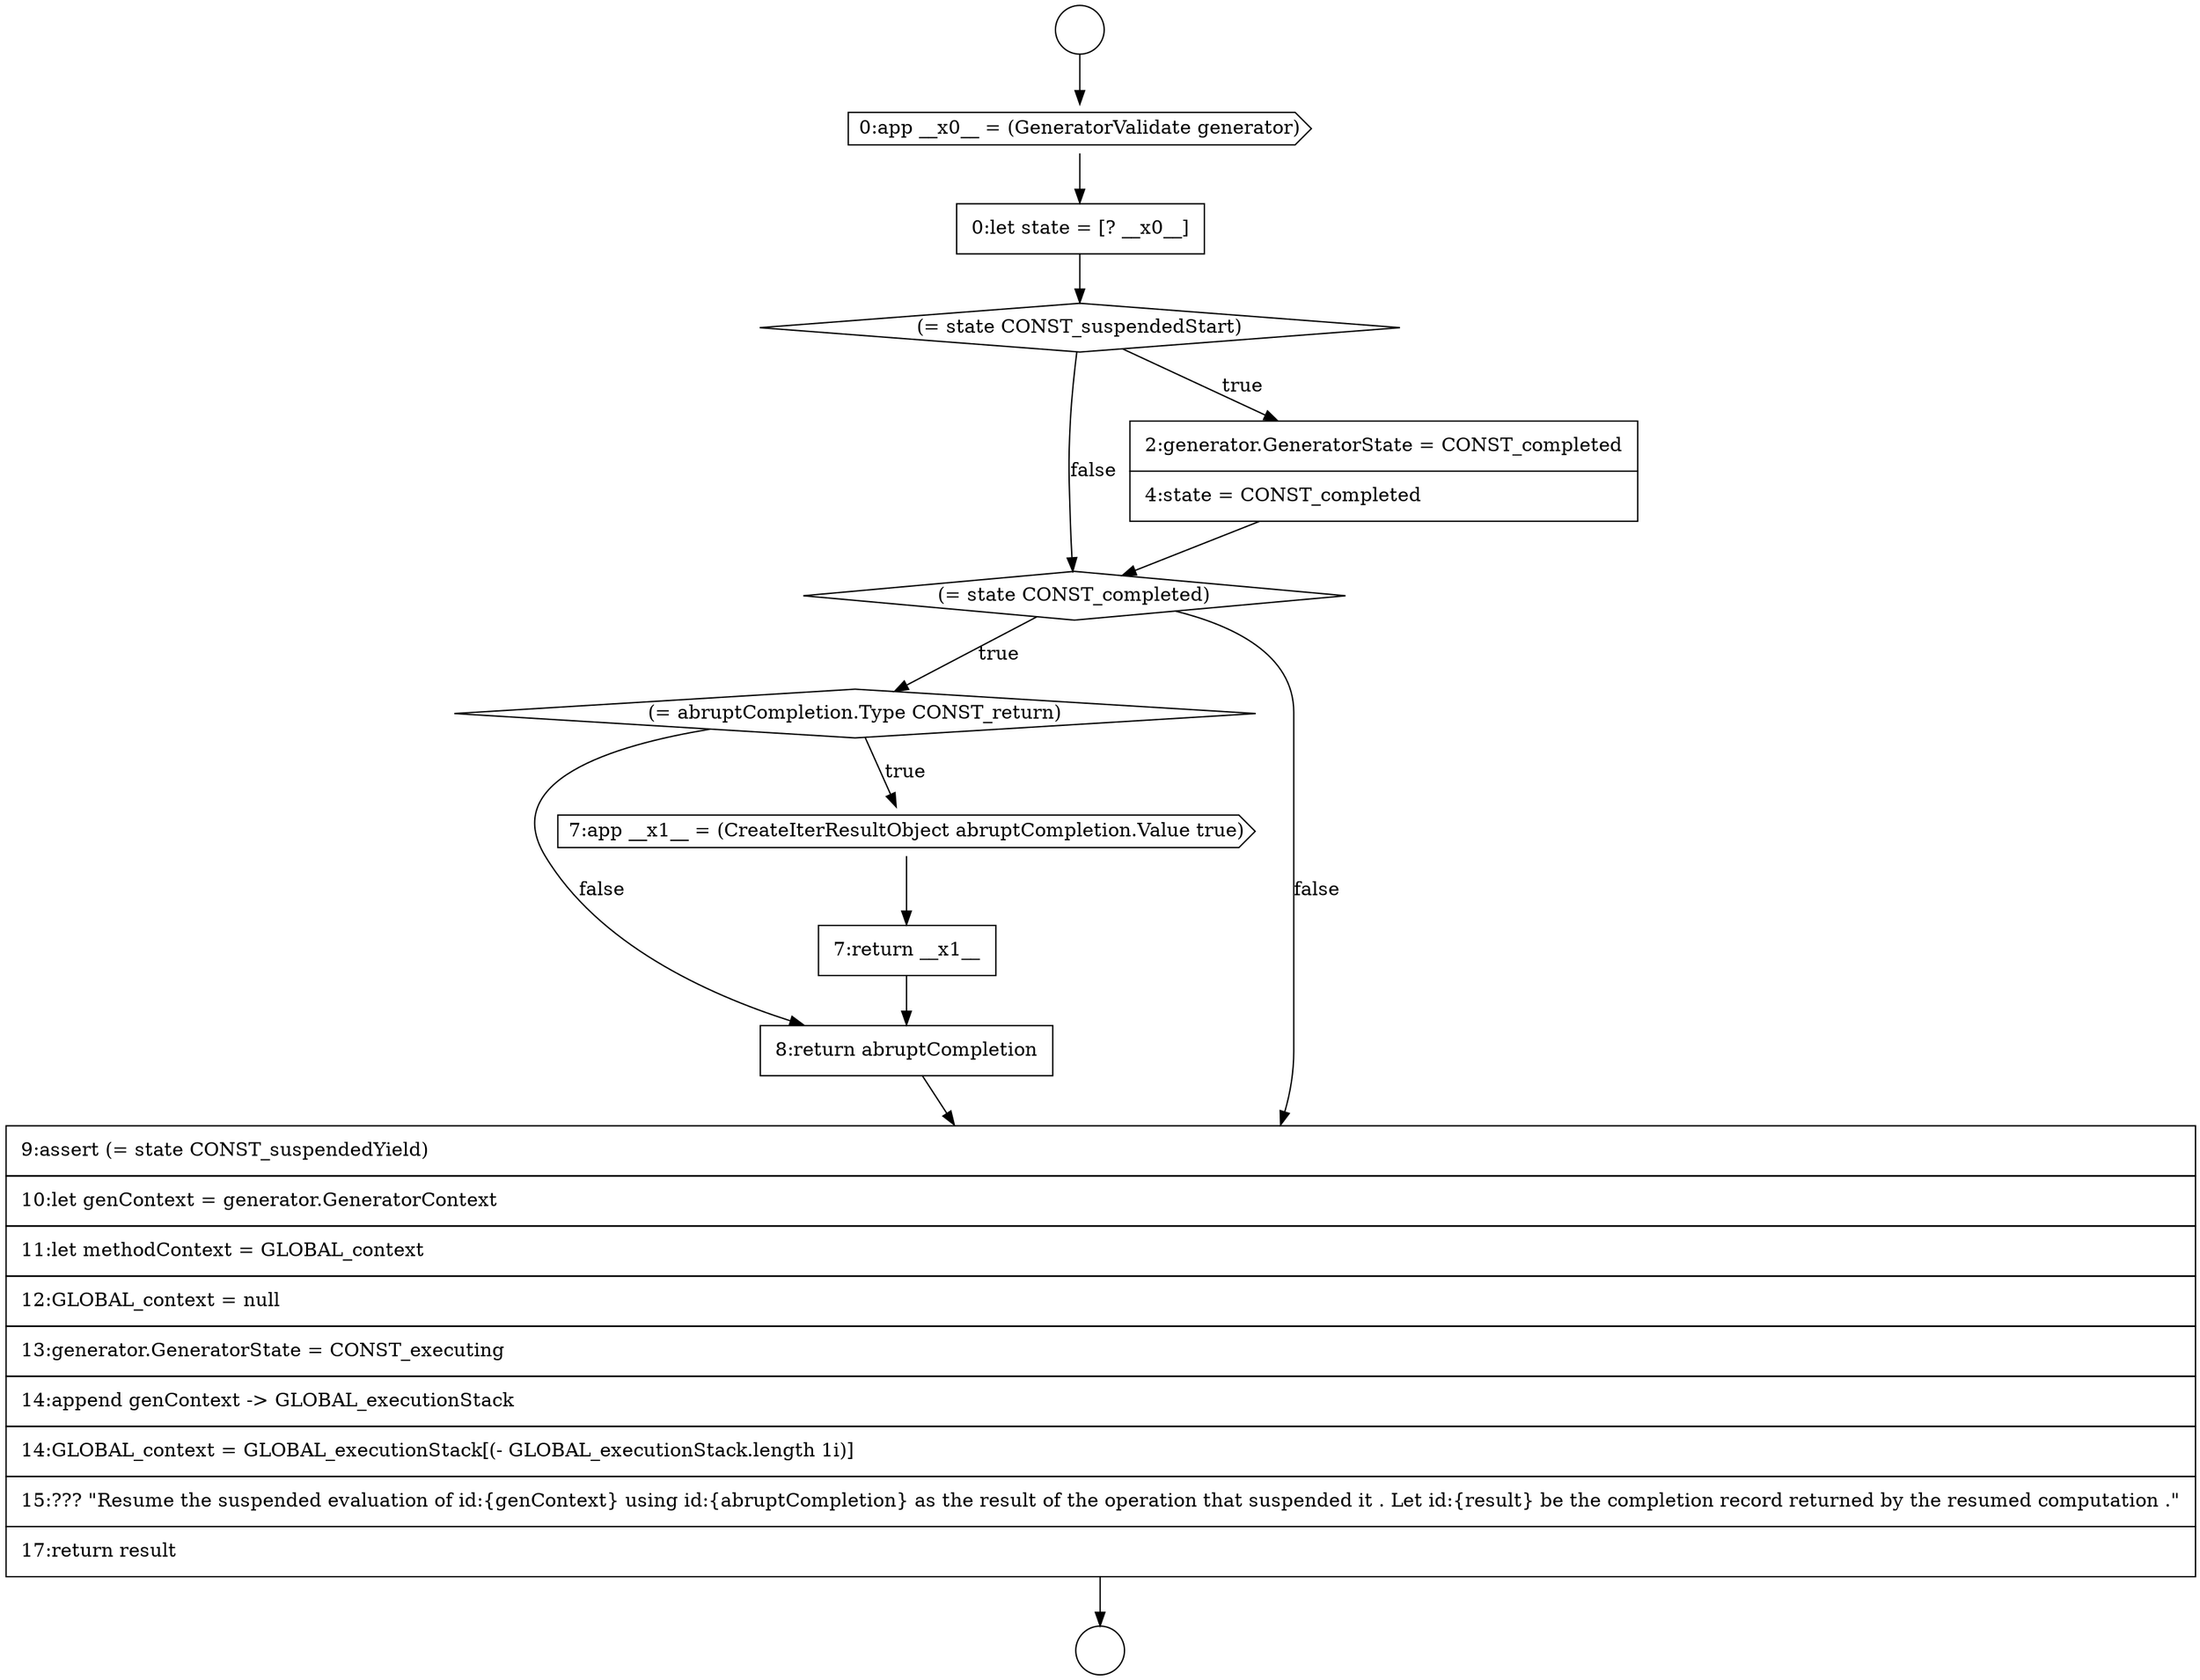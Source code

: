 digraph {
  node17903 [shape=cds, label=<<font color="black">0:app __x0__ = (GeneratorValidate generator)</font>> color="black" fillcolor="white" style=filled]
  node17907 [shape=diamond, label=<<font color="black">(= state CONST_completed)</font>> color="black" fillcolor="white" style=filled]
  node17911 [shape=none, margin=0, label=<<font color="black">
    <table border="0" cellborder="1" cellspacing="0" cellpadding="10">
      <tr><td align="left">8:return abruptCompletion</td></tr>
    </table>
  </font>> color="black" fillcolor="white" style=filled]
  node17902 [shape=circle label=" " color="black" fillcolor="white" style=filled]
  node17908 [shape=diamond, label=<<font color="black">(= abruptCompletion.Type CONST_return)</font>> color="black" fillcolor="white" style=filled]
  node17912 [shape=none, margin=0, label=<<font color="black">
    <table border="0" cellborder="1" cellspacing="0" cellpadding="10">
      <tr><td align="left">9:assert (= state CONST_suspendedYield)</td></tr>
      <tr><td align="left">10:let genContext = generator.GeneratorContext</td></tr>
      <tr><td align="left">11:let methodContext = GLOBAL_context</td></tr>
      <tr><td align="left">12:GLOBAL_context = null</td></tr>
      <tr><td align="left">13:generator.GeneratorState = CONST_executing</td></tr>
      <tr><td align="left">14:append genContext -&gt; GLOBAL_executionStack</td></tr>
      <tr><td align="left">14:GLOBAL_context = GLOBAL_executionStack[(- GLOBAL_executionStack.length 1i)]</td></tr>
      <tr><td align="left">15:??? &quot;Resume the suspended evaluation of id:{genContext} using id:{abruptCompletion} as the result of the operation that suspended it . Let id:{result} be the completion record returned by the resumed computation .&quot;</td></tr>
      <tr><td align="left">17:return result</td></tr>
    </table>
  </font>> color="black" fillcolor="white" style=filled]
  node17905 [shape=diamond, label=<<font color="black">(= state CONST_suspendedStart)</font>> color="black" fillcolor="white" style=filled]
  node17901 [shape=circle label=" " color="black" fillcolor="white" style=filled]
  node17904 [shape=none, margin=0, label=<<font color="black">
    <table border="0" cellborder="1" cellspacing="0" cellpadding="10">
      <tr><td align="left">0:let state = [? __x0__]</td></tr>
    </table>
  </font>> color="black" fillcolor="white" style=filled]
  node17910 [shape=none, margin=0, label=<<font color="black">
    <table border="0" cellborder="1" cellspacing="0" cellpadding="10">
      <tr><td align="left">7:return __x1__</td></tr>
    </table>
  </font>> color="black" fillcolor="white" style=filled]
  node17909 [shape=cds, label=<<font color="black">7:app __x1__ = (CreateIterResultObject abruptCompletion.Value true)</font>> color="black" fillcolor="white" style=filled]
  node17906 [shape=none, margin=0, label=<<font color="black">
    <table border="0" cellborder="1" cellspacing="0" cellpadding="10">
      <tr><td align="left">2:generator.GeneratorState = CONST_completed</td></tr>
      <tr><td align="left">4:state = CONST_completed</td></tr>
    </table>
  </font>> color="black" fillcolor="white" style=filled]
  node17908 -> node17909 [label=<<font color="black">true</font>> color="black"]
  node17908 -> node17911 [label=<<font color="black">false</font>> color="black"]
  node17901 -> node17903 [ color="black"]
  node17909 -> node17910 [ color="black"]
  node17905 -> node17906 [label=<<font color="black">true</font>> color="black"]
  node17905 -> node17907 [label=<<font color="black">false</font>> color="black"]
  node17907 -> node17908 [label=<<font color="black">true</font>> color="black"]
  node17907 -> node17912 [label=<<font color="black">false</font>> color="black"]
  node17906 -> node17907 [ color="black"]
  node17911 -> node17912 [ color="black"]
  node17910 -> node17911 [ color="black"]
  node17904 -> node17905 [ color="black"]
  node17912 -> node17902 [ color="black"]
  node17903 -> node17904 [ color="black"]
}
